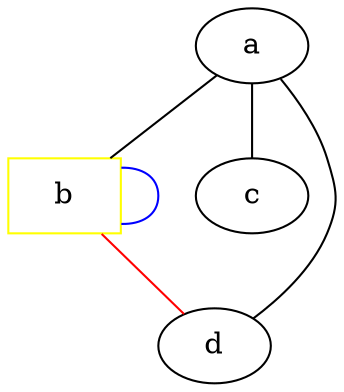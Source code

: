 graph { # Click on the lightbulb!

    # Click on "a" to get some refactoring options
    a -- b
    a -- c;
    a -- d;

    b -- b [color=blue] # Hover over color names to get a color picker
    b -- d [color="#ff0000"];

    # Get completion when assigning a shape or color
    b [shape=box, color=yellow];

    a; # Click on ; get options for removing ;
}
